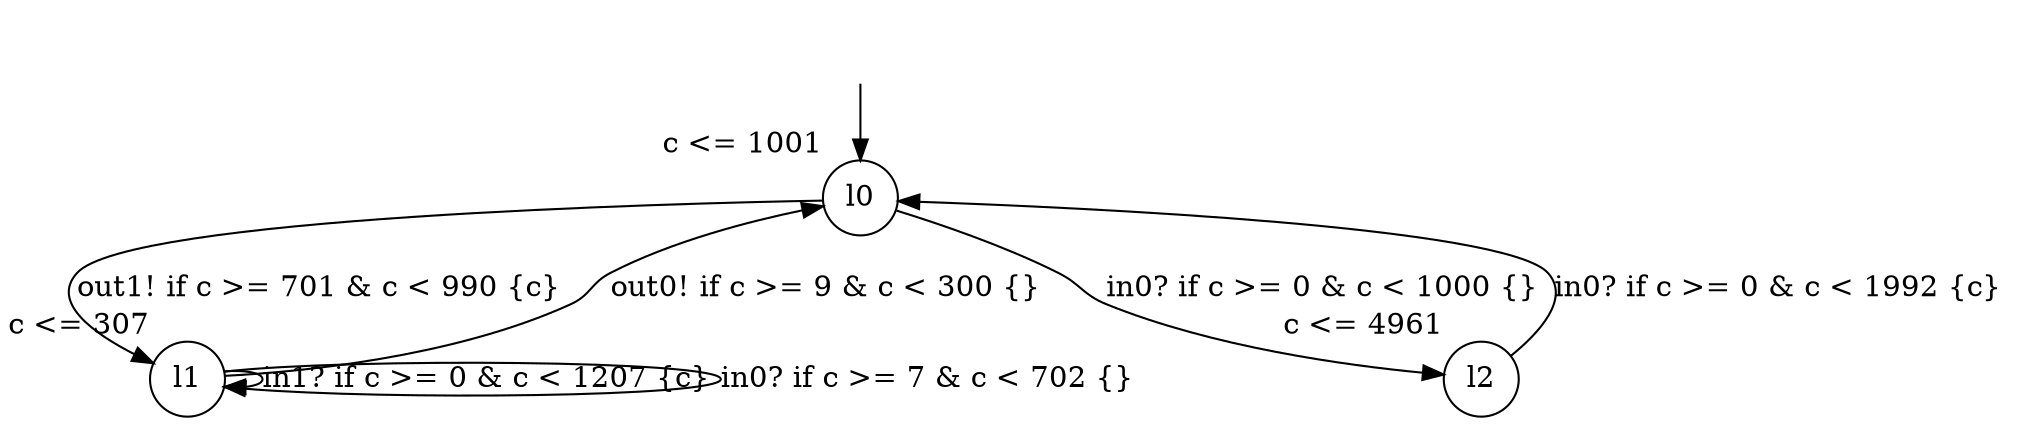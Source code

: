 digraph g {
__start0 [label="" shape="none"];
l0 [shape="circle" margin=0 label="l0", xlabel="c <= 1001"];
l1 [shape="circle" margin=0 label="l1", xlabel="c <= 307"];
l2 [shape="circle" margin=0 label="l2", xlabel="c <= 4961"];
l0 -> l2 [label="in0? if c >= 0 & c < 1000 {} "];
l0 -> l1 [label="out1! if c >= 701 & c < 990 {c} "];
l1 -> l1 [label="in1? if c >= 0 & c < 1207 {c} "];
l1 -> l0 [label="out0! if c >= 9 & c < 300 {} "];
l1 -> l1 [label="in0? if c >= 7 & c < 702 {} "];
l2 -> l0 [label="in0? if c >= 0 & c < 1992 {c} "];
__start0 -> l0;
}
